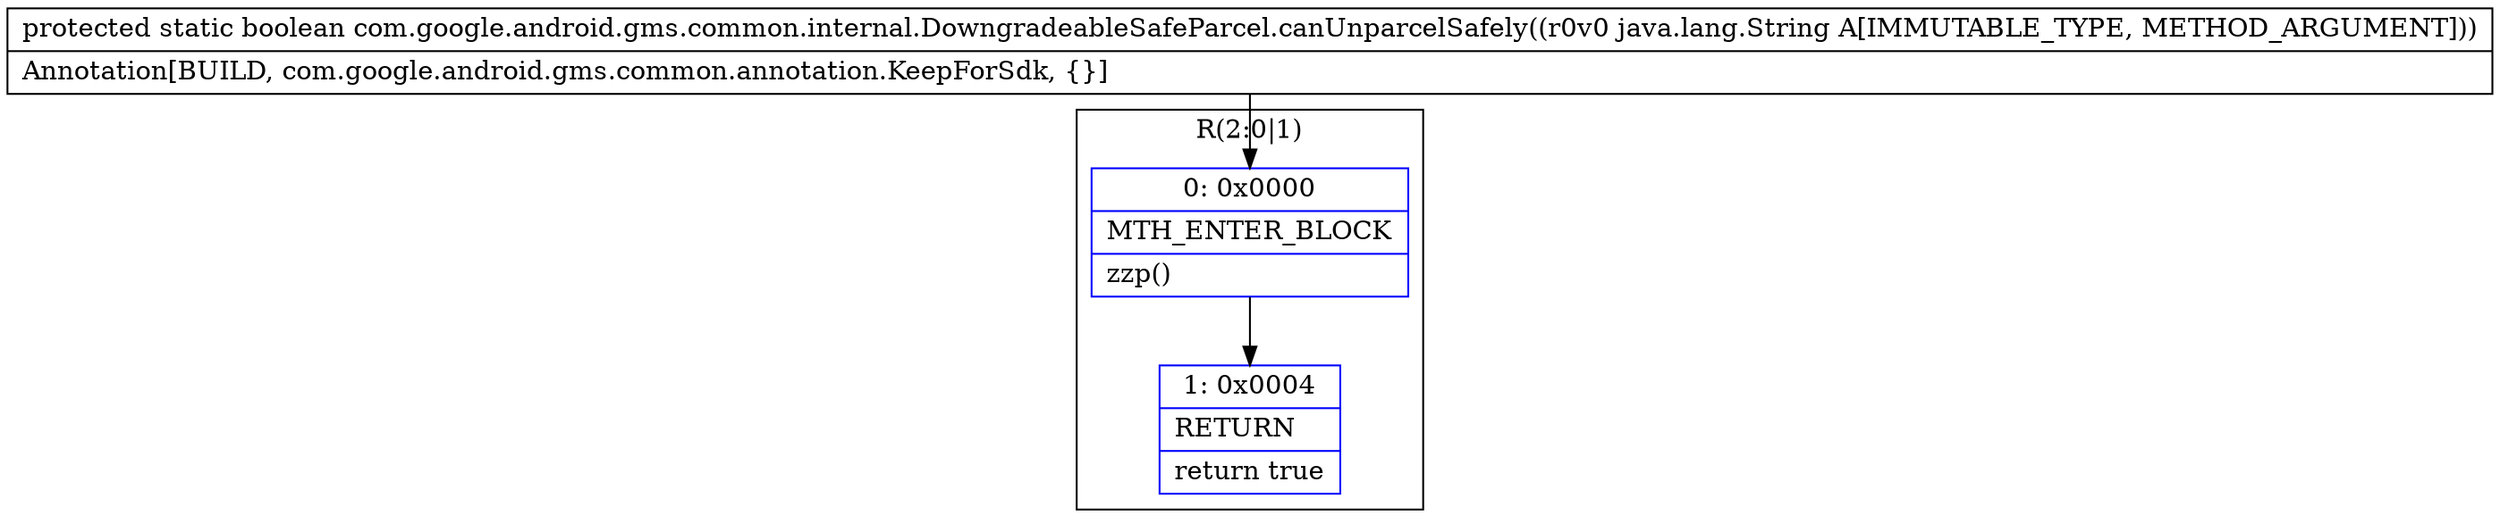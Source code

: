 digraph "CFG forcom.google.android.gms.common.internal.DowngradeableSafeParcel.canUnparcelSafely(Ljava\/lang\/String;)Z" {
subgraph cluster_Region_580908960 {
label = "R(2:0|1)";
node [shape=record,color=blue];
Node_0 [shape=record,label="{0\:\ 0x0000|MTH_ENTER_BLOCK\l|zzp()\l}"];
Node_1 [shape=record,label="{1\:\ 0x0004|RETURN\l|return true\l}"];
}
MethodNode[shape=record,label="{protected static boolean com.google.android.gms.common.internal.DowngradeableSafeParcel.canUnparcelSafely((r0v0 java.lang.String A[IMMUTABLE_TYPE, METHOD_ARGUMENT]))  | Annotation[BUILD, com.google.android.gms.common.annotation.KeepForSdk, \{\}]\l}"];
MethodNode -> Node_0;
Node_0 -> Node_1;
}

